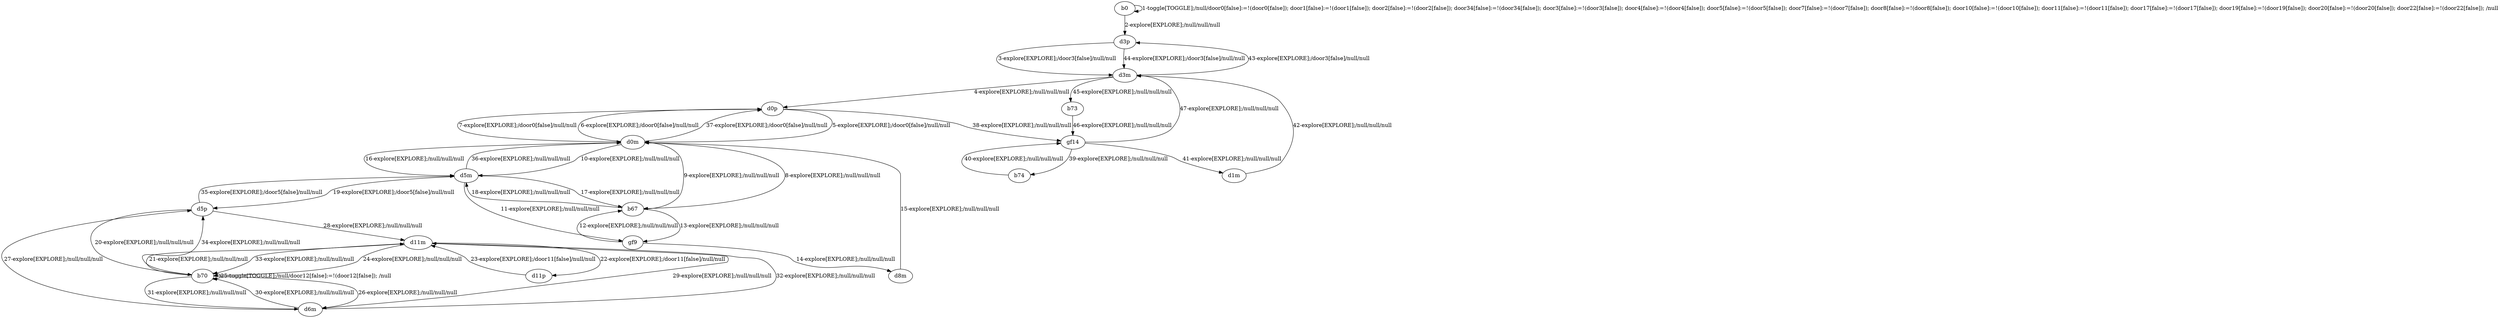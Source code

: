 # Total number of goals covered by this test: 1
# d6m --> d5p

digraph g {
"b0" -> "b0" [label = "1-toggle[TOGGLE];/null/door0[false]:=!(door0[false]); door1[false]:=!(door1[false]); door2[false]:=!(door2[false]); door34[false]:=!(door34[false]); door3[false]:=!(door3[false]); door4[false]:=!(door4[false]); door5[false]:=!(door5[false]); door7[false]:=!(door7[false]); door8[false]:=!(door8[false]); door10[false]:=!(door10[false]); door11[false]:=!(door11[false]); door17[false]:=!(door17[false]); door19[false]:=!(door19[false]); door20[false]:=!(door20[false]); door22[false]:=!(door22[false]); /null"];
"b0" -> "d3p" [label = "2-explore[EXPLORE];/null/null/null"];
"d3p" -> "d3m" [label = "3-explore[EXPLORE];/door3[false]/null/null"];
"d3m" -> "d0p" [label = "4-explore[EXPLORE];/null/null/null"];
"d0p" -> "d0m" [label = "5-explore[EXPLORE];/door0[false]/null/null"];
"d0m" -> "d0p" [label = "6-explore[EXPLORE];/door0[false]/null/null"];
"d0p" -> "d0m" [label = "7-explore[EXPLORE];/door0[false]/null/null"];
"d0m" -> "b67" [label = "8-explore[EXPLORE];/null/null/null"];
"b67" -> "d0m" [label = "9-explore[EXPLORE];/null/null/null"];
"d0m" -> "d5m" [label = "10-explore[EXPLORE];/null/null/null"];
"d5m" -> "gf9" [label = "11-explore[EXPLORE];/null/null/null"];
"gf9" -> "b67" [label = "12-explore[EXPLORE];/null/null/null"];
"b67" -> "gf9" [label = "13-explore[EXPLORE];/null/null/null"];
"gf9" -> "d8m" [label = "14-explore[EXPLORE];/null/null/null"];
"d8m" -> "d0m" [label = "15-explore[EXPLORE];/null/null/null"];
"d0m" -> "d5m" [label = "16-explore[EXPLORE];/null/null/null"];
"d5m" -> "b67" [label = "17-explore[EXPLORE];/null/null/null"];
"b67" -> "d5m" [label = "18-explore[EXPLORE];/null/null/null"];
"d5m" -> "d5p" [label = "19-explore[EXPLORE];/door5[false]/null/null"];
"d5p" -> "b70" [label = "20-explore[EXPLORE];/null/null/null"];
"b70" -> "d11m" [label = "21-explore[EXPLORE];/null/null/null"];
"d11m" -> "d11p" [label = "22-explore[EXPLORE];/door11[false]/null/null"];
"d11p" -> "d11m" [label = "23-explore[EXPLORE];/door11[false]/null/null"];
"d11m" -> "b70" [label = "24-explore[EXPLORE];/null/null/null"];
"b70" -> "b70" [label = "25-toggle[TOGGLE];/null/door12[false]:=!(door12[false]); /null"];
"b70" -> "d6m" [label = "26-explore[EXPLORE];/null/null/null"];
"d6m" -> "d5p" [label = "27-explore[EXPLORE];/null/null/null"];
"d5p" -> "d11m" [label = "28-explore[EXPLORE];/null/null/null"];
"d11m" -> "d6m" [label = "29-explore[EXPLORE];/null/null/null"];
"d6m" -> "b70" [label = "30-explore[EXPLORE];/null/null/null"];
"b70" -> "d6m" [label = "31-explore[EXPLORE];/null/null/null"];
"d6m" -> "d11m" [label = "32-explore[EXPLORE];/null/null/null"];
"d11m" -> "b70" [label = "33-explore[EXPLORE];/null/null/null"];
"b70" -> "d5p" [label = "34-explore[EXPLORE];/null/null/null"];
"d5p" -> "d5m" [label = "35-explore[EXPLORE];/door5[false]/null/null"];
"d5m" -> "d0m" [label = "36-explore[EXPLORE];/null/null/null"];
"d0m" -> "d0p" [label = "37-explore[EXPLORE];/door0[false]/null/null"];
"d0p" -> "gf14" [label = "38-explore[EXPLORE];/null/null/null"];
"gf14" -> "b74" [label = "39-explore[EXPLORE];/null/null/null"];
"b74" -> "gf14" [label = "40-explore[EXPLORE];/null/null/null"];
"gf14" -> "d1m" [label = "41-explore[EXPLORE];/null/null/null"];
"d1m" -> "d3m" [label = "42-explore[EXPLORE];/null/null/null"];
"d3m" -> "d3p" [label = "43-explore[EXPLORE];/door3[false]/null/null"];
"d3p" -> "d3m" [label = "44-explore[EXPLORE];/door3[false]/null/null"];
"d3m" -> "b73" [label = "45-explore[EXPLORE];/null/null/null"];
"b73" -> "gf14" [label = "46-explore[EXPLORE];/null/null/null"];
"gf14" -> "d3m" [label = "47-explore[EXPLORE];/null/null/null"];
}